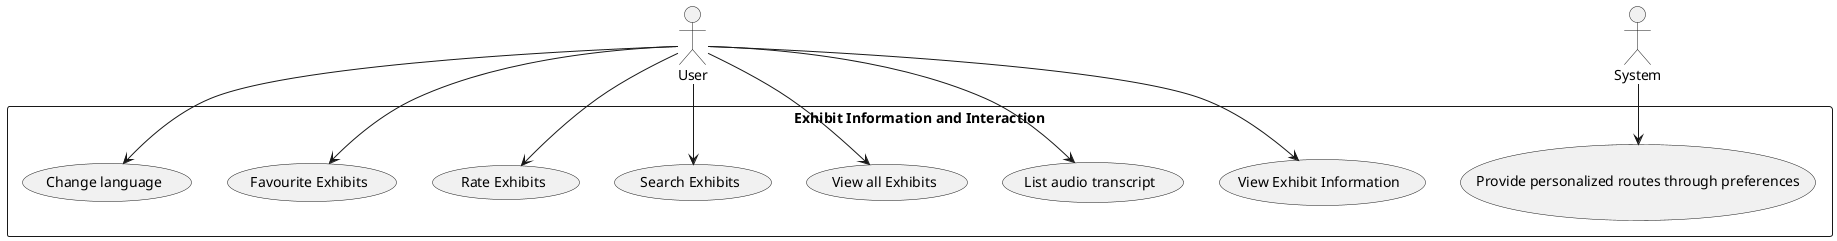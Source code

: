 @startuml

actor User
actor System as Sys

rectangle "Exhibit Information and Interaction" {
    User --> (View Exhibit Information)
    User --> (List audio transcript)
    User --> (View all Exhibits)
    User --> (Search Exhibits)
    User --> (Rate Exhibits)
    User --> (Favourite Exhibits)
    User --> (Change language)
    Sys --> (Provide personalized routes through preferences)
}


@enduml